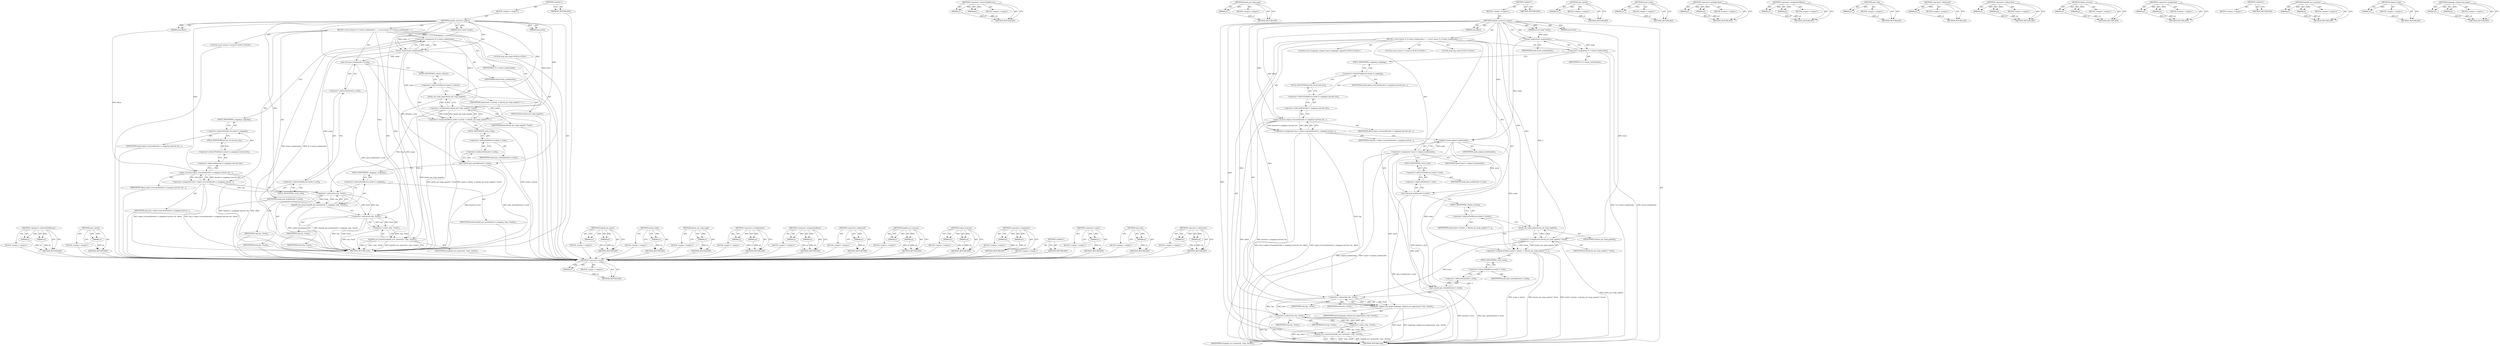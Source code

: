 digraph "hugepage_subpool_put_pages" {
vulnerable_99 [label=<(METHOD,&lt;operator&gt;.indirectFieldAccess)>];
vulnerable_100 [label=<(PARAM,p1)>];
vulnerable_101 [label=<(PARAM,p2)>];
vulnerable_102 [label=<(BLOCK,&lt;empty&gt;,&lt;empty&gt;)>];
vulnerable_103 [label=<(METHOD_RETURN,ANY)>];
vulnerable_122 [label=<(METHOD,spin_unlock)>];
vulnerable_123 [label=<(PARAM,p1)>];
vulnerable_124 [label=<(BLOCK,&lt;empty&gt;,&lt;empty&gt;)>];
vulnerable_125 [label=<(METHOD_RETURN,ANY)>];
vulnerable_6 [label=<(METHOD,&lt;global&gt;)<SUB>1</SUB>>];
vulnerable_7 [label=<(BLOCK,&lt;empty&gt;,&lt;empty&gt;)<SUB>1</SUB>>];
vulnerable_8 [label=<(METHOD,hugetlb_unreserve_pages)<SUB>1</SUB>>];
vulnerable_9 [label=<(PARAM,struct inode *inode)<SUB>1</SUB>>];
vulnerable_10 [label=<(PARAM,long offset)<SUB>1</SUB>>];
vulnerable_11 [label=<(PARAM,long freed)<SUB>1</SUB>>];
vulnerable_12 [label=<(BLOCK,{
 	struct hstate *h = hstate_inode(inode);
 	l...,{
 	struct hstate *h = hstate_inode(inode);
 	l...)<SUB>2</SUB>>];
vulnerable_13 [label="<(LOCAL,struct hstate* h: hstate*)<SUB>3</SUB>>"];
vulnerable_14 [label=<(&lt;operator&gt;.assignment,*h = hstate_inode(inode))<SUB>3</SUB>>];
vulnerable_15 [label=<(IDENTIFIER,h,*h = hstate_inode(inode))<SUB>3</SUB>>];
vulnerable_16 [label=<(hstate_inode,hstate_inode(inode))<SUB>3</SUB>>];
vulnerable_17 [label=<(IDENTIFIER,inode,hstate_inode(inode))<SUB>3</SUB>>];
vulnerable_18 [label="<(LOCAL,long chg: long)<SUB>4</SUB>>"];
vulnerable_19 [label=<(&lt;operator&gt;.assignment,chg = region_truncate(&amp;inode-&gt;i_mapping-&gt;privat...)<SUB>4</SUB>>];
vulnerable_20 [label=<(IDENTIFIER,chg,chg = region_truncate(&amp;inode-&gt;i_mapping-&gt;privat...)<SUB>4</SUB>>];
vulnerable_21 [label=<(region_truncate,region_truncate(&amp;inode-&gt;i_mapping-&gt;private_list...)<SUB>4</SUB>>];
vulnerable_22 [label=<(&lt;operator&gt;.addressOf,&amp;inode-&gt;i_mapping-&gt;private_list)<SUB>4</SUB>>];
vulnerable_23 [label=<(&lt;operator&gt;.indirectFieldAccess,inode-&gt;i_mapping-&gt;private_list)<SUB>4</SUB>>];
vulnerable_24 [label=<(&lt;operator&gt;.indirectFieldAccess,inode-&gt;i_mapping)<SUB>4</SUB>>];
vulnerable_25 [label=<(IDENTIFIER,inode,region_truncate(&amp;inode-&gt;i_mapping-&gt;private_list...)<SUB>4</SUB>>];
vulnerable_26 [label=<(FIELD_IDENTIFIER,i_mapping,i_mapping)<SUB>4</SUB>>];
vulnerable_27 [label=<(FIELD_IDENTIFIER,private_list,private_list)<SUB>4</SUB>>];
vulnerable_28 [label=<(IDENTIFIER,offset,region_truncate(&amp;inode-&gt;i_mapping-&gt;private_list...)<SUB>4</SUB>>];
vulnerable_29 [label=<(spin_lock,spin_lock(&amp;inode-&gt;i_lock))<SUB>6</SUB>>];
vulnerable_30 [label=<(&lt;operator&gt;.addressOf,&amp;inode-&gt;i_lock)<SUB>6</SUB>>];
vulnerable_31 [label=<(&lt;operator&gt;.indirectFieldAccess,inode-&gt;i_lock)<SUB>6</SUB>>];
vulnerable_32 [label=<(IDENTIFIER,inode,spin_lock(&amp;inode-&gt;i_lock))<SUB>6</SUB>>];
vulnerable_33 [label=<(FIELD_IDENTIFIER,i_lock,i_lock)<SUB>6</SUB>>];
vulnerable_34 [label=<(&lt;operator&gt;.assignmentMinus,inode-&gt;i_blocks -= (blocks_per_huge_page(h) * f...)<SUB>7</SUB>>];
vulnerable_35 [label=<(&lt;operator&gt;.indirectFieldAccess,inode-&gt;i_blocks)<SUB>7</SUB>>];
vulnerable_36 [label=<(IDENTIFIER,inode,inode-&gt;i_blocks -= (blocks_per_huge_page(h) * f...)<SUB>7</SUB>>];
vulnerable_37 [label=<(FIELD_IDENTIFIER,i_blocks,i_blocks)<SUB>7</SUB>>];
vulnerable_38 [label=<(&lt;operator&gt;.multiplication,blocks_per_huge_page(h) * freed)<SUB>7</SUB>>];
vulnerable_39 [label=<(blocks_per_huge_page,blocks_per_huge_page(h))<SUB>7</SUB>>];
vulnerable_40 [label=<(IDENTIFIER,h,blocks_per_huge_page(h))<SUB>7</SUB>>];
vulnerable_41 [label=<(IDENTIFIER,freed,blocks_per_huge_page(h) * freed)<SUB>7</SUB>>];
vulnerable_42 [label=<(spin_unlock,spin_unlock(&amp;inode-&gt;i_lock))<SUB>8</SUB>>];
vulnerable_43 [label=<(&lt;operator&gt;.addressOf,&amp;inode-&gt;i_lock)<SUB>8</SUB>>];
vulnerable_44 [label=<(&lt;operator&gt;.indirectFieldAccess,inode-&gt;i_lock)<SUB>8</SUB>>];
vulnerable_45 [label=<(IDENTIFIER,inode,spin_unlock(&amp;inode-&gt;i_lock))<SUB>8</SUB>>];
vulnerable_46 [label=<(FIELD_IDENTIFIER,i_lock,i_lock)<SUB>8</SUB>>];
vulnerable_47 [label=<(hugetlb_put_quota,hugetlb_put_quota(inode-&gt;i_mapping, (chg - freed)))<SUB>10</SUB>>];
vulnerable_48 [label=<(&lt;operator&gt;.indirectFieldAccess,inode-&gt;i_mapping)<SUB>10</SUB>>];
vulnerable_49 [label=<(IDENTIFIER,inode,hugetlb_put_quota(inode-&gt;i_mapping, (chg - freed)))<SUB>10</SUB>>];
vulnerable_50 [label=<(FIELD_IDENTIFIER,i_mapping,i_mapping)<SUB>10</SUB>>];
vulnerable_51 [label=<(&lt;operator&gt;.subtraction,chg - freed)<SUB>10</SUB>>];
vulnerable_52 [label=<(IDENTIFIER,chg,chg - freed)<SUB>10</SUB>>];
vulnerable_53 [label=<(IDENTIFIER,freed,chg - freed)<SUB>10</SUB>>];
vulnerable_54 [label=<(hugetlb_acct_memory,hugetlb_acct_memory(h, -(chg - freed)))<SUB>11</SUB>>];
vulnerable_55 [label=<(IDENTIFIER,h,hugetlb_acct_memory(h, -(chg - freed)))<SUB>11</SUB>>];
vulnerable_56 [label=<(&lt;operator&gt;.minus,-(chg - freed))<SUB>11</SUB>>];
vulnerable_57 [label=<(&lt;operator&gt;.subtraction,chg - freed)<SUB>11</SUB>>];
vulnerable_58 [label=<(IDENTIFIER,chg,chg - freed)<SUB>11</SUB>>];
vulnerable_59 [label=<(IDENTIFIER,freed,chg - freed)<SUB>11</SUB>>];
vulnerable_60 [label=<(METHOD_RETURN,void)<SUB>1</SUB>>];
vulnerable_62 [label=<(METHOD_RETURN,ANY)<SUB>1</SUB>>];
vulnerable_126 [label=<(METHOD,hugetlb_put_quota)>];
vulnerable_127 [label=<(PARAM,p1)>];
vulnerable_128 [label=<(PARAM,p2)>];
vulnerable_129 [label=<(BLOCK,&lt;empty&gt;,&lt;empty&gt;)>];
vulnerable_130 [label=<(METHOD_RETURN,ANY)>];
vulnerable_86 [label=<(METHOD,hstate_inode)>];
vulnerable_87 [label=<(PARAM,p1)>];
vulnerable_88 [label=<(BLOCK,&lt;empty&gt;,&lt;empty&gt;)>];
vulnerable_89 [label=<(METHOD_RETURN,ANY)>];
vulnerable_118 [label=<(METHOD,blocks_per_huge_page)>];
vulnerable_119 [label=<(PARAM,p1)>];
vulnerable_120 [label=<(BLOCK,&lt;empty&gt;,&lt;empty&gt;)>];
vulnerable_121 [label=<(METHOD_RETURN,ANY)>];
vulnerable_113 [label=<(METHOD,&lt;operator&gt;.multiplication)>];
vulnerable_114 [label=<(PARAM,p1)>];
vulnerable_115 [label=<(PARAM,p2)>];
vulnerable_116 [label=<(BLOCK,&lt;empty&gt;,&lt;empty&gt;)>];
vulnerable_117 [label=<(METHOD_RETURN,ANY)>];
vulnerable_108 [label=<(METHOD,&lt;operator&gt;.assignmentMinus)>];
vulnerable_109 [label=<(PARAM,p1)>];
vulnerable_110 [label=<(PARAM,p2)>];
vulnerable_111 [label=<(BLOCK,&lt;empty&gt;,&lt;empty&gt;)>];
vulnerable_112 [label=<(METHOD_RETURN,ANY)>];
vulnerable_95 [label=<(METHOD,&lt;operator&gt;.addressOf)>];
vulnerable_96 [label=<(PARAM,p1)>];
vulnerable_97 [label=<(BLOCK,&lt;empty&gt;,&lt;empty&gt;)>];
vulnerable_98 [label=<(METHOD_RETURN,ANY)>];
vulnerable_136 [label=<(METHOD,hugetlb_acct_memory)>];
vulnerable_137 [label=<(PARAM,p1)>];
vulnerable_138 [label=<(PARAM,p2)>];
vulnerable_139 [label=<(BLOCK,&lt;empty&gt;,&lt;empty&gt;)>];
vulnerable_140 [label=<(METHOD_RETURN,ANY)>];
vulnerable_90 [label=<(METHOD,region_truncate)>];
vulnerable_91 [label=<(PARAM,p1)>];
vulnerable_92 [label=<(PARAM,p2)>];
vulnerable_93 [label=<(BLOCK,&lt;empty&gt;,&lt;empty&gt;)>];
vulnerable_94 [label=<(METHOD_RETURN,ANY)>];
vulnerable_81 [label=<(METHOD,&lt;operator&gt;.assignment)>];
vulnerable_82 [label=<(PARAM,p1)>];
vulnerable_83 [label=<(PARAM,p2)>];
vulnerable_84 [label=<(BLOCK,&lt;empty&gt;,&lt;empty&gt;)>];
vulnerable_85 [label=<(METHOD_RETURN,ANY)>];
vulnerable_75 [label=<(METHOD,&lt;global&gt;)<SUB>1</SUB>>];
vulnerable_76 [label=<(BLOCK,&lt;empty&gt;,&lt;empty&gt;)>];
vulnerable_77 [label=<(METHOD_RETURN,ANY)>];
vulnerable_141 [label=<(METHOD,&lt;operator&gt;.minus)>];
vulnerable_142 [label=<(PARAM,p1)>];
vulnerable_143 [label=<(BLOCK,&lt;empty&gt;,&lt;empty&gt;)>];
vulnerable_144 [label=<(METHOD_RETURN,ANY)>];
vulnerable_104 [label=<(METHOD,spin_lock)>];
vulnerable_105 [label=<(PARAM,p1)>];
vulnerable_106 [label=<(BLOCK,&lt;empty&gt;,&lt;empty&gt;)>];
vulnerable_107 [label=<(METHOD_RETURN,ANY)>];
vulnerable_131 [label=<(METHOD,&lt;operator&gt;.subtraction)>];
vulnerable_132 [label=<(PARAM,p1)>];
vulnerable_133 [label=<(PARAM,p2)>];
vulnerable_134 [label=<(BLOCK,&lt;empty&gt;,&lt;empty&gt;)>];
vulnerable_135 [label=<(METHOD_RETURN,ANY)>];
fixed_150 [label=<(METHOD,&lt;operator&gt;.minus)>];
fixed_151 [label=<(PARAM,p1)>];
fixed_152 [label=<(BLOCK,&lt;empty&gt;,&lt;empty&gt;)>];
fixed_153 [label=<(METHOD_RETURN,ANY)>];
fixed_104 [label=<(METHOD,&lt;operator&gt;.indirectFieldAccess)>];
fixed_105 [label=<(PARAM,p1)>];
fixed_106 [label=<(PARAM,p2)>];
fixed_107 [label=<(BLOCK,&lt;empty&gt;,&lt;empty&gt;)>];
fixed_108 [label=<(METHOD_RETURN,ANY)>];
fixed_127 [label=<(METHOD,blocks_per_huge_page)>];
fixed_128 [label=<(PARAM,p1)>];
fixed_129 [label=<(BLOCK,&lt;empty&gt;,&lt;empty&gt;)>];
fixed_130 [label=<(METHOD_RETURN,ANY)>];
fixed_6 [label=<(METHOD,&lt;global&gt;)<SUB>1</SUB>>];
fixed_7 [label=<(BLOCK,&lt;empty&gt;,&lt;empty&gt;)<SUB>1</SUB>>];
fixed_8 [label=<(METHOD,hugetlb_unreserve_pages)<SUB>1</SUB>>];
fixed_9 [label=<(PARAM,struct inode *inode)<SUB>1</SUB>>];
fixed_10 [label=<(PARAM,long offset)<SUB>1</SUB>>];
fixed_11 [label=<(PARAM,long freed)<SUB>1</SUB>>];
fixed_12 [label=<(BLOCK,{
 	struct hstate *h = hstate_inode(inode);
 	l...,{
 	struct hstate *h = hstate_inode(inode);
 	l...)<SUB>2</SUB>>];
fixed_13 [label="<(LOCAL,struct hstate* h: hstate*)<SUB>3</SUB>>"];
fixed_14 [label=<(&lt;operator&gt;.assignment,*h = hstate_inode(inode))<SUB>3</SUB>>];
fixed_15 [label=<(IDENTIFIER,h,*h = hstate_inode(inode))<SUB>3</SUB>>];
fixed_16 [label=<(hstate_inode,hstate_inode(inode))<SUB>3</SUB>>];
fixed_17 [label=<(IDENTIFIER,inode,hstate_inode(inode))<SUB>3</SUB>>];
fixed_18 [label="<(LOCAL,long chg: long)<SUB>4</SUB>>"];
fixed_19 [label=<(&lt;operator&gt;.assignment,chg = region_truncate(&amp;inode-&gt;i_mapping-&gt;privat...)<SUB>4</SUB>>];
fixed_20 [label=<(IDENTIFIER,chg,chg = region_truncate(&amp;inode-&gt;i_mapping-&gt;privat...)<SUB>4</SUB>>];
fixed_21 [label=<(region_truncate,region_truncate(&amp;inode-&gt;i_mapping-&gt;private_list...)<SUB>4</SUB>>];
fixed_22 [label=<(&lt;operator&gt;.addressOf,&amp;inode-&gt;i_mapping-&gt;private_list)<SUB>4</SUB>>];
fixed_23 [label=<(&lt;operator&gt;.indirectFieldAccess,inode-&gt;i_mapping-&gt;private_list)<SUB>4</SUB>>];
fixed_24 [label=<(&lt;operator&gt;.indirectFieldAccess,inode-&gt;i_mapping)<SUB>4</SUB>>];
fixed_25 [label=<(IDENTIFIER,inode,region_truncate(&amp;inode-&gt;i_mapping-&gt;private_list...)<SUB>4</SUB>>];
fixed_26 [label=<(FIELD_IDENTIFIER,i_mapping,i_mapping)<SUB>4</SUB>>];
fixed_27 [label=<(FIELD_IDENTIFIER,private_list,private_list)<SUB>4</SUB>>];
fixed_28 [label=<(IDENTIFIER,offset,region_truncate(&amp;inode-&gt;i_mapping-&gt;private_list...)<SUB>4</SUB>>];
fixed_29 [label="<(LOCAL,struct hugepage_subpool* spool: hugepage_subpool*)<SUB>5</SUB>>"];
fixed_30 [label=<(&lt;operator&gt;.assignment,*spool = subpool_inode(inode))<SUB>5</SUB>>];
fixed_31 [label=<(IDENTIFIER,spool,*spool = subpool_inode(inode))<SUB>5</SUB>>];
fixed_32 [label=<(subpool_inode,subpool_inode(inode))<SUB>5</SUB>>];
fixed_33 [label=<(IDENTIFIER,inode,subpool_inode(inode))<SUB>5</SUB>>];
fixed_34 [label=<(spin_lock,spin_lock(&amp;inode-&gt;i_lock))<SUB>7</SUB>>];
fixed_35 [label=<(&lt;operator&gt;.addressOf,&amp;inode-&gt;i_lock)<SUB>7</SUB>>];
fixed_36 [label=<(&lt;operator&gt;.indirectFieldAccess,inode-&gt;i_lock)<SUB>7</SUB>>];
fixed_37 [label=<(IDENTIFIER,inode,spin_lock(&amp;inode-&gt;i_lock))<SUB>7</SUB>>];
fixed_38 [label=<(FIELD_IDENTIFIER,i_lock,i_lock)<SUB>7</SUB>>];
fixed_39 [label=<(&lt;operator&gt;.assignmentMinus,inode-&gt;i_blocks -= (blocks_per_huge_page(h) * f...)<SUB>8</SUB>>];
fixed_40 [label=<(&lt;operator&gt;.indirectFieldAccess,inode-&gt;i_blocks)<SUB>8</SUB>>];
fixed_41 [label=<(IDENTIFIER,inode,inode-&gt;i_blocks -= (blocks_per_huge_page(h) * f...)<SUB>8</SUB>>];
fixed_42 [label=<(FIELD_IDENTIFIER,i_blocks,i_blocks)<SUB>8</SUB>>];
fixed_43 [label=<(&lt;operator&gt;.multiplication,blocks_per_huge_page(h) * freed)<SUB>8</SUB>>];
fixed_44 [label=<(blocks_per_huge_page,blocks_per_huge_page(h))<SUB>8</SUB>>];
fixed_45 [label=<(IDENTIFIER,h,blocks_per_huge_page(h))<SUB>8</SUB>>];
fixed_46 [label=<(IDENTIFIER,freed,blocks_per_huge_page(h) * freed)<SUB>8</SUB>>];
fixed_47 [label=<(spin_unlock,spin_unlock(&amp;inode-&gt;i_lock))<SUB>9</SUB>>];
fixed_48 [label=<(&lt;operator&gt;.addressOf,&amp;inode-&gt;i_lock)<SUB>9</SUB>>];
fixed_49 [label=<(&lt;operator&gt;.indirectFieldAccess,inode-&gt;i_lock)<SUB>9</SUB>>];
fixed_50 [label=<(IDENTIFIER,inode,spin_unlock(&amp;inode-&gt;i_lock))<SUB>9</SUB>>];
fixed_51 [label=<(FIELD_IDENTIFIER,i_lock,i_lock)<SUB>9</SUB>>];
fixed_52 [label=<(hugepage_subpool_put_pages,hugepage_subpool_put_pages(spool, (chg - freed)))<SUB>11</SUB>>];
fixed_53 [label=<(IDENTIFIER,spool,hugepage_subpool_put_pages(spool, (chg - freed)))<SUB>11</SUB>>];
fixed_54 [label=<(&lt;operator&gt;.subtraction,chg - freed)<SUB>11</SUB>>];
fixed_55 [label=<(IDENTIFIER,chg,chg - freed)<SUB>11</SUB>>];
fixed_56 [label=<(IDENTIFIER,freed,chg - freed)<SUB>11</SUB>>];
fixed_57 [label=<(hugetlb_acct_memory,hugetlb_acct_memory(h, -(chg - freed)))<SUB>12</SUB>>];
fixed_58 [label=<(IDENTIFIER,h,hugetlb_acct_memory(h, -(chg - freed)))<SUB>12</SUB>>];
fixed_59 [label=<(&lt;operator&gt;.minus,-(chg - freed))<SUB>12</SUB>>];
fixed_60 [label=<(&lt;operator&gt;.subtraction,chg - freed)<SUB>12</SUB>>];
fixed_61 [label=<(IDENTIFIER,chg,chg - freed)<SUB>12</SUB>>];
fixed_62 [label=<(IDENTIFIER,freed,chg - freed)<SUB>12</SUB>>];
fixed_63 [label=<(METHOD_RETURN,void)<SUB>1</SUB>>];
fixed_65 [label=<(METHOD_RETURN,ANY)<SUB>1</SUB>>];
fixed_131 [label=<(METHOD,spin_unlock)>];
fixed_132 [label=<(PARAM,p1)>];
fixed_133 [label=<(BLOCK,&lt;empty&gt;,&lt;empty&gt;)>];
fixed_134 [label=<(METHOD_RETURN,ANY)>];
fixed_91 [label=<(METHOD,hstate_inode)>];
fixed_92 [label=<(PARAM,p1)>];
fixed_93 [label=<(BLOCK,&lt;empty&gt;,&lt;empty&gt;)>];
fixed_94 [label=<(METHOD_RETURN,ANY)>];
fixed_122 [label=<(METHOD,&lt;operator&gt;.multiplication)>];
fixed_123 [label=<(PARAM,p1)>];
fixed_124 [label=<(PARAM,p2)>];
fixed_125 [label=<(BLOCK,&lt;empty&gt;,&lt;empty&gt;)>];
fixed_126 [label=<(METHOD_RETURN,ANY)>];
fixed_117 [label=<(METHOD,&lt;operator&gt;.assignmentMinus)>];
fixed_118 [label=<(PARAM,p1)>];
fixed_119 [label=<(PARAM,p2)>];
fixed_120 [label=<(BLOCK,&lt;empty&gt;,&lt;empty&gt;)>];
fixed_121 [label=<(METHOD_RETURN,ANY)>];
fixed_113 [label=<(METHOD,spin_lock)>];
fixed_114 [label=<(PARAM,p1)>];
fixed_115 [label=<(BLOCK,&lt;empty&gt;,&lt;empty&gt;)>];
fixed_116 [label=<(METHOD_RETURN,ANY)>];
fixed_100 [label=<(METHOD,&lt;operator&gt;.addressOf)>];
fixed_101 [label=<(PARAM,p1)>];
fixed_102 [label=<(BLOCK,&lt;empty&gt;,&lt;empty&gt;)>];
fixed_103 [label=<(METHOD_RETURN,ANY)>];
fixed_140 [label=<(METHOD,&lt;operator&gt;.subtraction)>];
fixed_141 [label=<(PARAM,p1)>];
fixed_142 [label=<(PARAM,p2)>];
fixed_143 [label=<(BLOCK,&lt;empty&gt;,&lt;empty&gt;)>];
fixed_144 [label=<(METHOD_RETURN,ANY)>];
fixed_95 [label=<(METHOD,region_truncate)>];
fixed_96 [label=<(PARAM,p1)>];
fixed_97 [label=<(PARAM,p2)>];
fixed_98 [label=<(BLOCK,&lt;empty&gt;,&lt;empty&gt;)>];
fixed_99 [label=<(METHOD_RETURN,ANY)>];
fixed_86 [label=<(METHOD,&lt;operator&gt;.assignment)>];
fixed_87 [label=<(PARAM,p1)>];
fixed_88 [label=<(PARAM,p2)>];
fixed_89 [label=<(BLOCK,&lt;empty&gt;,&lt;empty&gt;)>];
fixed_90 [label=<(METHOD_RETURN,ANY)>];
fixed_80 [label=<(METHOD,&lt;global&gt;)<SUB>1</SUB>>];
fixed_81 [label=<(BLOCK,&lt;empty&gt;,&lt;empty&gt;)>];
fixed_82 [label=<(METHOD_RETURN,ANY)>];
fixed_145 [label=<(METHOD,hugetlb_acct_memory)>];
fixed_146 [label=<(PARAM,p1)>];
fixed_147 [label=<(PARAM,p2)>];
fixed_148 [label=<(BLOCK,&lt;empty&gt;,&lt;empty&gt;)>];
fixed_149 [label=<(METHOD_RETURN,ANY)>];
fixed_109 [label=<(METHOD,subpool_inode)>];
fixed_110 [label=<(PARAM,p1)>];
fixed_111 [label=<(BLOCK,&lt;empty&gt;,&lt;empty&gt;)>];
fixed_112 [label=<(METHOD_RETURN,ANY)>];
fixed_135 [label=<(METHOD,hugepage_subpool_put_pages)>];
fixed_136 [label=<(PARAM,p1)>];
fixed_137 [label=<(PARAM,p2)>];
fixed_138 [label=<(BLOCK,&lt;empty&gt;,&lt;empty&gt;)>];
fixed_139 [label=<(METHOD_RETURN,ANY)>];
vulnerable_99 -> vulnerable_100  [key=0, label="AST: "];
vulnerable_99 -> vulnerable_100  [key=1, label="DDG: "];
vulnerable_99 -> vulnerable_102  [key=0, label="AST: "];
vulnerable_99 -> vulnerable_101  [key=0, label="AST: "];
vulnerable_99 -> vulnerable_101  [key=1, label="DDG: "];
vulnerable_99 -> vulnerable_103  [key=0, label="AST: "];
vulnerable_99 -> vulnerable_103  [key=1, label="CFG: "];
vulnerable_100 -> vulnerable_103  [key=0, label="DDG: p1"];
vulnerable_101 -> vulnerable_103  [key=0, label="DDG: p2"];
vulnerable_102 -> fixed_150  [key=0];
vulnerable_103 -> fixed_150  [key=0];
vulnerable_122 -> vulnerable_123  [key=0, label="AST: "];
vulnerable_122 -> vulnerable_123  [key=1, label="DDG: "];
vulnerable_122 -> vulnerable_124  [key=0, label="AST: "];
vulnerable_122 -> vulnerable_125  [key=0, label="AST: "];
vulnerable_122 -> vulnerable_125  [key=1, label="CFG: "];
vulnerable_123 -> vulnerable_125  [key=0, label="DDG: p1"];
vulnerable_124 -> fixed_150  [key=0];
vulnerable_125 -> fixed_150  [key=0];
vulnerable_6 -> vulnerable_7  [key=0, label="AST: "];
vulnerable_6 -> vulnerable_62  [key=0, label="AST: "];
vulnerable_6 -> vulnerable_62  [key=1, label="CFG: "];
vulnerable_7 -> vulnerable_8  [key=0, label="AST: "];
vulnerable_8 -> vulnerable_9  [key=0, label="AST: "];
vulnerable_8 -> vulnerable_9  [key=1, label="DDG: "];
vulnerable_8 -> vulnerable_10  [key=0, label="AST: "];
vulnerable_8 -> vulnerable_10  [key=1, label="DDG: "];
vulnerable_8 -> vulnerable_11  [key=0, label="AST: "];
vulnerable_8 -> vulnerable_11  [key=1, label="DDG: "];
vulnerable_8 -> vulnerable_12  [key=0, label="AST: "];
vulnerable_8 -> vulnerable_60  [key=0, label="AST: "];
vulnerable_8 -> vulnerable_16  [key=0, label="CFG: "];
vulnerable_8 -> vulnerable_16  [key=1, label="DDG: "];
vulnerable_8 -> vulnerable_54  [key=0, label="DDG: "];
vulnerable_8 -> vulnerable_21  [key=0, label="DDG: "];
vulnerable_8 -> vulnerable_38  [key=0, label="DDG: "];
vulnerable_8 -> vulnerable_51  [key=0, label="DDG: "];
vulnerable_8 -> vulnerable_39  [key=0, label="DDG: "];
vulnerable_8 -> vulnerable_57  [key=0, label="DDG: "];
vulnerable_9 -> vulnerable_16  [key=0, label="DDG: inode"];
vulnerable_10 -> vulnerable_21  [key=0, label="DDG: offset"];
vulnerable_11 -> vulnerable_38  [key=0, label="DDG: freed"];
vulnerable_12 -> vulnerable_13  [key=0, label="AST: "];
vulnerable_12 -> vulnerable_14  [key=0, label="AST: "];
vulnerable_12 -> vulnerable_18  [key=0, label="AST: "];
vulnerable_12 -> vulnerable_19  [key=0, label="AST: "];
vulnerable_12 -> vulnerable_29  [key=0, label="AST: "];
vulnerable_12 -> vulnerable_34  [key=0, label="AST: "];
vulnerable_12 -> vulnerable_42  [key=0, label="AST: "];
vulnerable_12 -> vulnerable_47  [key=0, label="AST: "];
vulnerable_12 -> vulnerable_54  [key=0, label="AST: "];
vulnerable_13 -> fixed_150  [key=0];
vulnerable_14 -> vulnerable_15  [key=0, label="AST: "];
vulnerable_14 -> vulnerable_16  [key=0, label="AST: "];
vulnerable_14 -> vulnerable_26  [key=0, label="CFG: "];
vulnerable_14 -> vulnerable_60  [key=0, label="DDG: hstate_inode(inode)"];
vulnerable_14 -> vulnerable_60  [key=1, label="DDG: *h = hstate_inode(inode)"];
vulnerable_14 -> vulnerable_39  [key=0, label="DDG: h"];
vulnerable_15 -> fixed_150  [key=0];
vulnerable_16 -> vulnerable_17  [key=0, label="AST: "];
vulnerable_16 -> vulnerable_14  [key=0, label="CFG: "];
vulnerable_16 -> vulnerable_14  [key=1, label="DDG: inode"];
vulnerable_16 -> vulnerable_60  [key=0, label="DDG: inode"];
vulnerable_16 -> vulnerable_29  [key=0, label="DDG: inode"];
vulnerable_16 -> vulnerable_34  [key=0, label="DDG: inode"];
vulnerable_16 -> vulnerable_42  [key=0, label="DDG: inode"];
vulnerable_16 -> vulnerable_47  [key=0, label="DDG: inode"];
vulnerable_17 -> fixed_150  [key=0];
vulnerable_18 -> fixed_150  [key=0];
vulnerable_19 -> vulnerable_20  [key=0, label="AST: "];
vulnerable_19 -> vulnerable_21  [key=0, label="AST: "];
vulnerable_19 -> vulnerable_33  [key=0, label="CFG: "];
vulnerable_19 -> vulnerable_60  [key=0, label="DDG: region_truncate(&amp;inode-&gt;i_mapping-&gt;private_list, offset)"];
vulnerable_19 -> vulnerable_60  [key=1, label="DDG: chg = region_truncate(&amp;inode-&gt;i_mapping-&gt;private_list, offset)"];
vulnerable_19 -> vulnerable_51  [key=0, label="DDG: chg"];
vulnerable_20 -> fixed_150  [key=0];
vulnerable_21 -> vulnerable_22  [key=0, label="AST: "];
vulnerable_21 -> vulnerable_28  [key=0, label="AST: "];
vulnerable_21 -> vulnerable_19  [key=0, label="CFG: "];
vulnerable_21 -> vulnerable_19  [key=1, label="DDG: &amp;inode-&gt;i_mapping-&gt;private_list"];
vulnerable_21 -> vulnerable_19  [key=2, label="DDG: offset"];
vulnerable_21 -> vulnerable_60  [key=0, label="DDG: &amp;inode-&gt;i_mapping-&gt;private_list"];
vulnerable_21 -> vulnerable_60  [key=1, label="DDG: offset"];
vulnerable_22 -> vulnerable_23  [key=0, label="AST: "];
vulnerable_22 -> vulnerable_21  [key=0, label="CFG: "];
vulnerable_23 -> vulnerable_24  [key=0, label="AST: "];
vulnerable_23 -> vulnerable_27  [key=0, label="AST: "];
vulnerable_23 -> vulnerable_22  [key=0, label="CFG: "];
vulnerable_24 -> vulnerable_25  [key=0, label="AST: "];
vulnerable_24 -> vulnerable_26  [key=0, label="AST: "];
vulnerable_24 -> vulnerable_27  [key=0, label="CFG: "];
vulnerable_25 -> fixed_150  [key=0];
vulnerable_26 -> vulnerable_24  [key=0, label="CFG: "];
vulnerable_27 -> vulnerable_23  [key=0, label="CFG: "];
vulnerable_28 -> fixed_150  [key=0];
vulnerable_29 -> vulnerable_30  [key=0, label="AST: "];
vulnerable_29 -> vulnerable_37  [key=0, label="CFG: "];
vulnerable_29 -> vulnerable_60  [key=0, label="DDG: spin_lock(&amp;inode-&gt;i_lock)"];
vulnerable_29 -> vulnerable_42  [key=0, label="DDG: &amp;inode-&gt;i_lock"];
vulnerable_30 -> vulnerable_31  [key=0, label="AST: "];
vulnerable_30 -> vulnerable_29  [key=0, label="CFG: "];
vulnerable_31 -> vulnerable_32  [key=0, label="AST: "];
vulnerable_31 -> vulnerable_33  [key=0, label="AST: "];
vulnerable_31 -> vulnerable_30  [key=0, label="CFG: "];
vulnerable_32 -> fixed_150  [key=0];
vulnerable_33 -> vulnerable_31  [key=0, label="CFG: "];
vulnerable_34 -> vulnerable_35  [key=0, label="AST: "];
vulnerable_34 -> vulnerable_38  [key=0, label="AST: "];
vulnerable_34 -> vulnerable_46  [key=0, label="CFG: "];
vulnerable_34 -> vulnerable_60  [key=0, label="DDG: inode-&gt;i_blocks"];
vulnerable_34 -> vulnerable_60  [key=1, label="DDG: blocks_per_huge_page(h) * freed"];
vulnerable_34 -> vulnerable_60  [key=2, label="DDG: inode-&gt;i_blocks -= (blocks_per_huge_page(h) * freed)"];
vulnerable_35 -> vulnerable_36  [key=0, label="AST: "];
vulnerable_35 -> vulnerable_37  [key=0, label="AST: "];
vulnerable_35 -> vulnerable_39  [key=0, label="CFG: "];
vulnerable_36 -> fixed_150  [key=0];
vulnerable_37 -> vulnerable_35  [key=0, label="CFG: "];
vulnerable_38 -> vulnerable_39  [key=0, label="AST: "];
vulnerable_38 -> vulnerable_41  [key=0, label="AST: "];
vulnerable_38 -> vulnerable_34  [key=0, label="CFG: "];
vulnerable_38 -> vulnerable_34  [key=1, label="DDG: blocks_per_huge_page(h)"];
vulnerable_38 -> vulnerable_34  [key=2, label="DDG: freed"];
vulnerable_38 -> vulnerable_60  [key=0, label="DDG: blocks_per_huge_page(h)"];
vulnerable_38 -> vulnerable_51  [key=0, label="DDG: freed"];
vulnerable_39 -> vulnerable_40  [key=0, label="AST: "];
vulnerable_39 -> vulnerable_38  [key=0, label="CFG: "];
vulnerable_39 -> vulnerable_38  [key=1, label="DDG: h"];
vulnerable_39 -> vulnerable_54  [key=0, label="DDG: h"];
vulnerable_40 -> fixed_150  [key=0];
vulnerable_41 -> fixed_150  [key=0];
vulnerable_42 -> vulnerable_43  [key=0, label="AST: "];
vulnerable_42 -> vulnerable_50  [key=0, label="CFG: "];
vulnerable_42 -> vulnerable_60  [key=0, label="DDG: &amp;inode-&gt;i_lock"];
vulnerable_42 -> vulnerable_60  [key=1, label="DDG: spin_unlock(&amp;inode-&gt;i_lock)"];
vulnerable_43 -> vulnerable_44  [key=0, label="AST: "];
vulnerable_43 -> vulnerable_42  [key=0, label="CFG: "];
vulnerable_44 -> vulnerable_45  [key=0, label="AST: "];
vulnerable_44 -> vulnerable_46  [key=0, label="AST: "];
vulnerable_44 -> vulnerable_43  [key=0, label="CFG: "];
vulnerable_45 -> fixed_150  [key=0];
vulnerable_46 -> vulnerable_44  [key=0, label="CFG: "];
vulnerable_47 -> vulnerable_48  [key=0, label="AST: "];
vulnerable_47 -> vulnerable_51  [key=0, label="AST: "];
vulnerable_47 -> vulnerable_57  [key=0, label="CFG: "];
vulnerable_47 -> vulnerable_60  [key=0, label="DDG: inode-&gt;i_mapping"];
vulnerable_47 -> vulnerable_60  [key=1, label="DDG: hugetlb_put_quota(inode-&gt;i_mapping, (chg - freed))"];
vulnerable_48 -> vulnerable_49  [key=0, label="AST: "];
vulnerable_48 -> vulnerable_50  [key=0, label="AST: "];
vulnerable_48 -> vulnerable_51  [key=0, label="CFG: "];
vulnerable_49 -> fixed_150  [key=0];
vulnerable_50 -> vulnerable_48  [key=0, label="CFG: "];
vulnerable_51 -> vulnerable_52  [key=0, label="AST: "];
vulnerable_51 -> vulnerable_53  [key=0, label="AST: "];
vulnerable_51 -> vulnerable_47  [key=0, label="CFG: "];
vulnerable_51 -> vulnerable_47  [key=1, label="DDG: chg"];
vulnerable_51 -> vulnerable_47  [key=2, label="DDG: freed"];
vulnerable_51 -> vulnerable_57  [key=0, label="DDG: chg"];
vulnerable_51 -> vulnerable_57  [key=1, label="DDG: freed"];
vulnerable_52 -> fixed_150  [key=0];
vulnerable_53 -> fixed_150  [key=0];
vulnerable_54 -> vulnerable_55  [key=0, label="AST: "];
vulnerable_54 -> vulnerable_56  [key=0, label="AST: "];
vulnerable_54 -> vulnerable_60  [key=0, label="CFG: "];
vulnerable_54 -> vulnerable_60  [key=1, label="DDG: h"];
vulnerable_54 -> vulnerable_60  [key=2, label="DDG: -(chg - freed)"];
vulnerable_54 -> vulnerable_60  [key=3, label="DDG: hugetlb_acct_memory(h, -(chg - freed))"];
vulnerable_55 -> fixed_150  [key=0];
vulnerable_56 -> vulnerable_57  [key=0, label="AST: "];
vulnerable_56 -> vulnerable_54  [key=0, label="CFG: "];
vulnerable_56 -> vulnerable_54  [key=1, label="DDG: chg - freed"];
vulnerable_56 -> vulnerable_60  [key=0, label="DDG: chg - freed"];
vulnerable_57 -> vulnerable_58  [key=0, label="AST: "];
vulnerable_57 -> vulnerable_59  [key=0, label="AST: "];
vulnerable_57 -> vulnerable_56  [key=0, label="CFG: "];
vulnerable_57 -> vulnerable_56  [key=1, label="DDG: chg"];
vulnerable_57 -> vulnerable_56  [key=2, label="DDG: freed"];
vulnerable_57 -> vulnerable_60  [key=0, label="DDG: chg"];
vulnerable_57 -> vulnerable_60  [key=1, label="DDG: freed"];
vulnerable_58 -> fixed_150  [key=0];
vulnerable_59 -> fixed_150  [key=0];
vulnerable_60 -> fixed_150  [key=0];
vulnerable_62 -> fixed_150  [key=0];
vulnerable_126 -> vulnerable_127  [key=0, label="AST: "];
vulnerable_126 -> vulnerable_127  [key=1, label="DDG: "];
vulnerable_126 -> vulnerable_129  [key=0, label="AST: "];
vulnerable_126 -> vulnerable_128  [key=0, label="AST: "];
vulnerable_126 -> vulnerable_128  [key=1, label="DDG: "];
vulnerable_126 -> vulnerable_130  [key=0, label="AST: "];
vulnerable_126 -> vulnerable_130  [key=1, label="CFG: "];
vulnerable_127 -> vulnerable_130  [key=0, label="DDG: p1"];
vulnerable_128 -> vulnerable_130  [key=0, label="DDG: p2"];
vulnerable_129 -> fixed_150  [key=0];
vulnerable_130 -> fixed_150  [key=0];
vulnerable_86 -> vulnerable_87  [key=0, label="AST: "];
vulnerable_86 -> vulnerable_87  [key=1, label="DDG: "];
vulnerable_86 -> vulnerable_88  [key=0, label="AST: "];
vulnerable_86 -> vulnerable_89  [key=0, label="AST: "];
vulnerable_86 -> vulnerable_89  [key=1, label="CFG: "];
vulnerable_87 -> vulnerable_89  [key=0, label="DDG: p1"];
vulnerable_88 -> fixed_150  [key=0];
vulnerable_89 -> fixed_150  [key=0];
vulnerable_118 -> vulnerable_119  [key=0, label="AST: "];
vulnerable_118 -> vulnerable_119  [key=1, label="DDG: "];
vulnerable_118 -> vulnerable_120  [key=0, label="AST: "];
vulnerable_118 -> vulnerable_121  [key=0, label="AST: "];
vulnerable_118 -> vulnerable_121  [key=1, label="CFG: "];
vulnerable_119 -> vulnerable_121  [key=0, label="DDG: p1"];
vulnerable_120 -> fixed_150  [key=0];
vulnerable_121 -> fixed_150  [key=0];
vulnerable_113 -> vulnerable_114  [key=0, label="AST: "];
vulnerable_113 -> vulnerable_114  [key=1, label="DDG: "];
vulnerable_113 -> vulnerable_116  [key=0, label="AST: "];
vulnerable_113 -> vulnerable_115  [key=0, label="AST: "];
vulnerable_113 -> vulnerable_115  [key=1, label="DDG: "];
vulnerable_113 -> vulnerable_117  [key=0, label="AST: "];
vulnerable_113 -> vulnerable_117  [key=1, label="CFG: "];
vulnerable_114 -> vulnerable_117  [key=0, label="DDG: p1"];
vulnerable_115 -> vulnerable_117  [key=0, label="DDG: p2"];
vulnerable_116 -> fixed_150  [key=0];
vulnerable_117 -> fixed_150  [key=0];
vulnerable_108 -> vulnerable_109  [key=0, label="AST: "];
vulnerable_108 -> vulnerable_109  [key=1, label="DDG: "];
vulnerable_108 -> vulnerable_111  [key=0, label="AST: "];
vulnerable_108 -> vulnerable_110  [key=0, label="AST: "];
vulnerable_108 -> vulnerable_110  [key=1, label="DDG: "];
vulnerable_108 -> vulnerable_112  [key=0, label="AST: "];
vulnerable_108 -> vulnerable_112  [key=1, label="CFG: "];
vulnerable_109 -> vulnerable_112  [key=0, label="DDG: p1"];
vulnerable_110 -> vulnerable_112  [key=0, label="DDG: p2"];
vulnerable_111 -> fixed_150  [key=0];
vulnerable_112 -> fixed_150  [key=0];
vulnerable_95 -> vulnerable_96  [key=0, label="AST: "];
vulnerable_95 -> vulnerable_96  [key=1, label="DDG: "];
vulnerable_95 -> vulnerable_97  [key=0, label="AST: "];
vulnerable_95 -> vulnerable_98  [key=0, label="AST: "];
vulnerable_95 -> vulnerable_98  [key=1, label="CFG: "];
vulnerable_96 -> vulnerable_98  [key=0, label="DDG: p1"];
vulnerable_97 -> fixed_150  [key=0];
vulnerable_98 -> fixed_150  [key=0];
vulnerable_136 -> vulnerable_137  [key=0, label="AST: "];
vulnerable_136 -> vulnerable_137  [key=1, label="DDG: "];
vulnerable_136 -> vulnerable_139  [key=0, label="AST: "];
vulnerable_136 -> vulnerable_138  [key=0, label="AST: "];
vulnerable_136 -> vulnerable_138  [key=1, label="DDG: "];
vulnerable_136 -> vulnerable_140  [key=0, label="AST: "];
vulnerable_136 -> vulnerable_140  [key=1, label="CFG: "];
vulnerable_137 -> vulnerable_140  [key=0, label="DDG: p1"];
vulnerable_138 -> vulnerable_140  [key=0, label="DDG: p2"];
vulnerable_139 -> fixed_150  [key=0];
vulnerable_140 -> fixed_150  [key=0];
vulnerable_90 -> vulnerable_91  [key=0, label="AST: "];
vulnerable_90 -> vulnerable_91  [key=1, label="DDG: "];
vulnerable_90 -> vulnerable_93  [key=0, label="AST: "];
vulnerable_90 -> vulnerable_92  [key=0, label="AST: "];
vulnerable_90 -> vulnerable_92  [key=1, label="DDG: "];
vulnerable_90 -> vulnerable_94  [key=0, label="AST: "];
vulnerable_90 -> vulnerable_94  [key=1, label="CFG: "];
vulnerable_91 -> vulnerable_94  [key=0, label="DDG: p1"];
vulnerable_92 -> vulnerable_94  [key=0, label="DDG: p2"];
vulnerable_93 -> fixed_150  [key=0];
vulnerable_94 -> fixed_150  [key=0];
vulnerable_81 -> vulnerable_82  [key=0, label="AST: "];
vulnerable_81 -> vulnerable_82  [key=1, label="DDG: "];
vulnerable_81 -> vulnerable_84  [key=0, label="AST: "];
vulnerable_81 -> vulnerable_83  [key=0, label="AST: "];
vulnerable_81 -> vulnerable_83  [key=1, label="DDG: "];
vulnerable_81 -> vulnerable_85  [key=0, label="AST: "];
vulnerable_81 -> vulnerable_85  [key=1, label="CFG: "];
vulnerable_82 -> vulnerable_85  [key=0, label="DDG: p1"];
vulnerable_83 -> vulnerable_85  [key=0, label="DDG: p2"];
vulnerable_84 -> fixed_150  [key=0];
vulnerable_85 -> fixed_150  [key=0];
vulnerable_75 -> vulnerable_76  [key=0, label="AST: "];
vulnerable_75 -> vulnerable_77  [key=0, label="AST: "];
vulnerable_75 -> vulnerable_77  [key=1, label="CFG: "];
vulnerable_76 -> fixed_150  [key=0];
vulnerable_77 -> fixed_150  [key=0];
vulnerable_141 -> vulnerable_142  [key=0, label="AST: "];
vulnerable_141 -> vulnerable_142  [key=1, label="DDG: "];
vulnerable_141 -> vulnerable_143  [key=0, label="AST: "];
vulnerable_141 -> vulnerable_144  [key=0, label="AST: "];
vulnerable_141 -> vulnerable_144  [key=1, label="CFG: "];
vulnerable_142 -> vulnerable_144  [key=0, label="DDG: p1"];
vulnerable_143 -> fixed_150  [key=0];
vulnerable_144 -> fixed_150  [key=0];
vulnerable_104 -> vulnerable_105  [key=0, label="AST: "];
vulnerable_104 -> vulnerable_105  [key=1, label="DDG: "];
vulnerable_104 -> vulnerable_106  [key=0, label="AST: "];
vulnerable_104 -> vulnerable_107  [key=0, label="AST: "];
vulnerable_104 -> vulnerable_107  [key=1, label="CFG: "];
vulnerable_105 -> vulnerable_107  [key=0, label="DDG: p1"];
vulnerable_106 -> fixed_150  [key=0];
vulnerable_107 -> fixed_150  [key=0];
vulnerable_131 -> vulnerable_132  [key=0, label="AST: "];
vulnerable_131 -> vulnerable_132  [key=1, label="DDG: "];
vulnerable_131 -> vulnerable_134  [key=0, label="AST: "];
vulnerable_131 -> vulnerable_133  [key=0, label="AST: "];
vulnerable_131 -> vulnerable_133  [key=1, label="DDG: "];
vulnerable_131 -> vulnerable_135  [key=0, label="AST: "];
vulnerable_131 -> vulnerable_135  [key=1, label="CFG: "];
vulnerable_132 -> vulnerable_135  [key=0, label="DDG: p1"];
vulnerable_133 -> vulnerable_135  [key=0, label="DDG: p2"];
vulnerable_134 -> fixed_150  [key=0];
vulnerable_135 -> fixed_150  [key=0];
fixed_150 -> fixed_151  [key=0, label="AST: "];
fixed_150 -> fixed_151  [key=1, label="DDG: "];
fixed_150 -> fixed_152  [key=0, label="AST: "];
fixed_150 -> fixed_153  [key=0, label="AST: "];
fixed_150 -> fixed_153  [key=1, label="CFG: "];
fixed_151 -> fixed_153  [key=0, label="DDG: p1"];
fixed_104 -> fixed_105  [key=0, label="AST: "];
fixed_104 -> fixed_105  [key=1, label="DDG: "];
fixed_104 -> fixed_107  [key=0, label="AST: "];
fixed_104 -> fixed_106  [key=0, label="AST: "];
fixed_104 -> fixed_106  [key=1, label="DDG: "];
fixed_104 -> fixed_108  [key=0, label="AST: "];
fixed_104 -> fixed_108  [key=1, label="CFG: "];
fixed_105 -> fixed_108  [key=0, label="DDG: p1"];
fixed_106 -> fixed_108  [key=0, label="DDG: p2"];
fixed_127 -> fixed_128  [key=0, label="AST: "];
fixed_127 -> fixed_128  [key=1, label="DDG: "];
fixed_127 -> fixed_129  [key=0, label="AST: "];
fixed_127 -> fixed_130  [key=0, label="AST: "];
fixed_127 -> fixed_130  [key=1, label="CFG: "];
fixed_128 -> fixed_130  [key=0, label="DDG: p1"];
fixed_6 -> fixed_7  [key=0, label="AST: "];
fixed_6 -> fixed_65  [key=0, label="AST: "];
fixed_6 -> fixed_65  [key=1, label="CFG: "];
fixed_7 -> fixed_8  [key=0, label="AST: "];
fixed_8 -> fixed_9  [key=0, label="AST: "];
fixed_8 -> fixed_9  [key=1, label="DDG: "];
fixed_8 -> fixed_10  [key=0, label="AST: "];
fixed_8 -> fixed_10  [key=1, label="DDG: "];
fixed_8 -> fixed_11  [key=0, label="AST: "];
fixed_8 -> fixed_11  [key=1, label="DDG: "];
fixed_8 -> fixed_12  [key=0, label="AST: "];
fixed_8 -> fixed_63  [key=0, label="AST: "];
fixed_8 -> fixed_16  [key=0, label="CFG: "];
fixed_8 -> fixed_16  [key=1, label="DDG: "];
fixed_8 -> fixed_52  [key=0, label="DDG: "];
fixed_8 -> fixed_57  [key=0, label="DDG: "];
fixed_8 -> fixed_21  [key=0, label="DDG: "];
fixed_8 -> fixed_32  [key=0, label="DDG: "];
fixed_8 -> fixed_43  [key=0, label="DDG: "];
fixed_8 -> fixed_54  [key=0, label="DDG: "];
fixed_8 -> fixed_44  [key=0, label="DDG: "];
fixed_8 -> fixed_60  [key=0, label="DDG: "];
fixed_9 -> fixed_16  [key=0, label="DDG: inode"];
fixed_10 -> fixed_21  [key=0, label="DDG: offset"];
fixed_11 -> fixed_43  [key=0, label="DDG: freed"];
fixed_12 -> fixed_13  [key=0, label="AST: "];
fixed_12 -> fixed_14  [key=0, label="AST: "];
fixed_12 -> fixed_18  [key=0, label="AST: "];
fixed_12 -> fixed_19  [key=0, label="AST: "];
fixed_12 -> fixed_29  [key=0, label="AST: "];
fixed_12 -> fixed_30  [key=0, label="AST: "];
fixed_12 -> fixed_34  [key=0, label="AST: "];
fixed_12 -> fixed_39  [key=0, label="AST: "];
fixed_12 -> fixed_47  [key=0, label="AST: "];
fixed_12 -> fixed_52  [key=0, label="AST: "];
fixed_12 -> fixed_57  [key=0, label="AST: "];
fixed_14 -> fixed_15  [key=0, label="AST: "];
fixed_14 -> fixed_16  [key=0, label="AST: "];
fixed_14 -> fixed_26  [key=0, label="CFG: "];
fixed_14 -> fixed_63  [key=0, label="DDG: hstate_inode(inode)"];
fixed_14 -> fixed_63  [key=1, label="DDG: *h = hstate_inode(inode)"];
fixed_14 -> fixed_44  [key=0, label="DDG: h"];
fixed_16 -> fixed_17  [key=0, label="AST: "];
fixed_16 -> fixed_14  [key=0, label="CFG: "];
fixed_16 -> fixed_14  [key=1, label="DDG: inode"];
fixed_16 -> fixed_32  [key=0, label="DDG: inode"];
fixed_19 -> fixed_20  [key=0, label="AST: "];
fixed_19 -> fixed_21  [key=0, label="AST: "];
fixed_19 -> fixed_32  [key=0, label="CFG: "];
fixed_19 -> fixed_63  [key=0, label="DDG: region_truncate(&amp;inode-&gt;i_mapping-&gt;private_list, offset)"];
fixed_19 -> fixed_63  [key=1, label="DDG: chg = region_truncate(&amp;inode-&gt;i_mapping-&gt;private_list, offset)"];
fixed_19 -> fixed_54  [key=0, label="DDG: chg"];
fixed_21 -> fixed_22  [key=0, label="AST: "];
fixed_21 -> fixed_28  [key=0, label="AST: "];
fixed_21 -> fixed_19  [key=0, label="CFG: "];
fixed_21 -> fixed_19  [key=1, label="DDG: &amp;inode-&gt;i_mapping-&gt;private_list"];
fixed_21 -> fixed_19  [key=2, label="DDG: offset"];
fixed_21 -> fixed_63  [key=0, label="DDG: &amp;inode-&gt;i_mapping-&gt;private_list"];
fixed_21 -> fixed_63  [key=1, label="DDG: offset"];
fixed_22 -> fixed_23  [key=0, label="AST: "];
fixed_22 -> fixed_21  [key=0, label="CFG: "];
fixed_23 -> fixed_24  [key=0, label="AST: "];
fixed_23 -> fixed_27  [key=0, label="AST: "];
fixed_23 -> fixed_22  [key=0, label="CFG: "];
fixed_24 -> fixed_25  [key=0, label="AST: "];
fixed_24 -> fixed_26  [key=0, label="AST: "];
fixed_24 -> fixed_27  [key=0, label="CFG: "];
fixed_26 -> fixed_24  [key=0, label="CFG: "];
fixed_27 -> fixed_23  [key=0, label="CFG: "];
fixed_30 -> fixed_31  [key=0, label="AST: "];
fixed_30 -> fixed_32  [key=0, label="AST: "];
fixed_30 -> fixed_38  [key=0, label="CFG: "];
fixed_30 -> fixed_63  [key=0, label="DDG: subpool_inode(inode)"];
fixed_30 -> fixed_63  [key=1, label="DDG: *spool = subpool_inode(inode)"];
fixed_30 -> fixed_52  [key=0, label="DDG: spool"];
fixed_32 -> fixed_33  [key=0, label="AST: "];
fixed_32 -> fixed_30  [key=0, label="CFG: "];
fixed_32 -> fixed_30  [key=1, label="DDG: inode"];
fixed_32 -> fixed_63  [key=0, label="DDG: inode"];
fixed_32 -> fixed_34  [key=0, label="DDG: inode"];
fixed_32 -> fixed_39  [key=0, label="DDG: inode"];
fixed_32 -> fixed_47  [key=0, label="DDG: inode"];
fixed_34 -> fixed_35  [key=0, label="AST: "];
fixed_34 -> fixed_42  [key=0, label="CFG: "];
fixed_34 -> fixed_63  [key=0, label="DDG: spin_lock(&amp;inode-&gt;i_lock)"];
fixed_34 -> fixed_47  [key=0, label="DDG: &amp;inode-&gt;i_lock"];
fixed_35 -> fixed_36  [key=0, label="AST: "];
fixed_35 -> fixed_34  [key=0, label="CFG: "];
fixed_36 -> fixed_37  [key=0, label="AST: "];
fixed_36 -> fixed_38  [key=0, label="AST: "];
fixed_36 -> fixed_35  [key=0, label="CFG: "];
fixed_38 -> fixed_36  [key=0, label="CFG: "];
fixed_39 -> fixed_40  [key=0, label="AST: "];
fixed_39 -> fixed_43  [key=0, label="AST: "];
fixed_39 -> fixed_51  [key=0, label="CFG: "];
fixed_39 -> fixed_63  [key=0, label="DDG: inode-&gt;i_blocks"];
fixed_39 -> fixed_63  [key=1, label="DDG: blocks_per_huge_page(h) * freed"];
fixed_39 -> fixed_63  [key=2, label="DDG: inode-&gt;i_blocks -= (blocks_per_huge_page(h) * freed)"];
fixed_40 -> fixed_41  [key=0, label="AST: "];
fixed_40 -> fixed_42  [key=0, label="AST: "];
fixed_40 -> fixed_44  [key=0, label="CFG: "];
fixed_42 -> fixed_40  [key=0, label="CFG: "];
fixed_43 -> fixed_44  [key=0, label="AST: "];
fixed_43 -> fixed_46  [key=0, label="AST: "];
fixed_43 -> fixed_39  [key=0, label="CFG: "];
fixed_43 -> fixed_39  [key=1, label="DDG: blocks_per_huge_page(h)"];
fixed_43 -> fixed_39  [key=2, label="DDG: freed"];
fixed_43 -> fixed_63  [key=0, label="DDG: blocks_per_huge_page(h)"];
fixed_43 -> fixed_54  [key=0, label="DDG: freed"];
fixed_44 -> fixed_45  [key=0, label="AST: "];
fixed_44 -> fixed_43  [key=0, label="CFG: "];
fixed_44 -> fixed_43  [key=1, label="DDG: h"];
fixed_44 -> fixed_57  [key=0, label="DDG: h"];
fixed_47 -> fixed_48  [key=0, label="AST: "];
fixed_47 -> fixed_54  [key=0, label="CFG: "];
fixed_47 -> fixed_63  [key=0, label="DDG: &amp;inode-&gt;i_lock"];
fixed_47 -> fixed_63  [key=1, label="DDG: spin_unlock(&amp;inode-&gt;i_lock)"];
fixed_48 -> fixed_49  [key=0, label="AST: "];
fixed_48 -> fixed_47  [key=0, label="CFG: "];
fixed_49 -> fixed_50  [key=0, label="AST: "];
fixed_49 -> fixed_51  [key=0, label="AST: "];
fixed_49 -> fixed_48  [key=0, label="CFG: "];
fixed_51 -> fixed_49  [key=0, label="CFG: "];
fixed_52 -> fixed_53  [key=0, label="AST: "];
fixed_52 -> fixed_54  [key=0, label="AST: "];
fixed_52 -> fixed_60  [key=0, label="CFG: "];
fixed_52 -> fixed_63  [key=0, label="DDG: spool"];
fixed_52 -> fixed_63  [key=1, label="DDG: hugepage_subpool_put_pages(spool, (chg - freed))"];
fixed_54 -> fixed_55  [key=0, label="AST: "];
fixed_54 -> fixed_56  [key=0, label="AST: "];
fixed_54 -> fixed_52  [key=0, label="CFG: "];
fixed_54 -> fixed_52  [key=1, label="DDG: chg"];
fixed_54 -> fixed_52  [key=2, label="DDG: freed"];
fixed_54 -> fixed_60  [key=0, label="DDG: chg"];
fixed_54 -> fixed_60  [key=1, label="DDG: freed"];
fixed_57 -> fixed_58  [key=0, label="AST: "];
fixed_57 -> fixed_59  [key=0, label="AST: "];
fixed_57 -> fixed_63  [key=0, label="CFG: "];
fixed_57 -> fixed_63  [key=1, label="DDG: h"];
fixed_57 -> fixed_63  [key=2, label="DDG: -(chg - freed)"];
fixed_57 -> fixed_63  [key=3, label="DDG: hugetlb_acct_memory(h, -(chg - freed))"];
fixed_59 -> fixed_60  [key=0, label="AST: "];
fixed_59 -> fixed_57  [key=0, label="CFG: "];
fixed_59 -> fixed_57  [key=1, label="DDG: chg - freed"];
fixed_59 -> fixed_63  [key=0, label="DDG: chg - freed"];
fixed_60 -> fixed_61  [key=0, label="AST: "];
fixed_60 -> fixed_62  [key=0, label="AST: "];
fixed_60 -> fixed_59  [key=0, label="CFG: "];
fixed_60 -> fixed_59  [key=1, label="DDG: chg"];
fixed_60 -> fixed_59  [key=2, label="DDG: freed"];
fixed_60 -> fixed_63  [key=0, label="DDG: chg"];
fixed_60 -> fixed_63  [key=1, label="DDG: freed"];
fixed_131 -> fixed_132  [key=0, label="AST: "];
fixed_131 -> fixed_132  [key=1, label="DDG: "];
fixed_131 -> fixed_133  [key=0, label="AST: "];
fixed_131 -> fixed_134  [key=0, label="AST: "];
fixed_131 -> fixed_134  [key=1, label="CFG: "];
fixed_132 -> fixed_134  [key=0, label="DDG: p1"];
fixed_91 -> fixed_92  [key=0, label="AST: "];
fixed_91 -> fixed_92  [key=1, label="DDG: "];
fixed_91 -> fixed_93  [key=0, label="AST: "];
fixed_91 -> fixed_94  [key=0, label="AST: "];
fixed_91 -> fixed_94  [key=1, label="CFG: "];
fixed_92 -> fixed_94  [key=0, label="DDG: p1"];
fixed_122 -> fixed_123  [key=0, label="AST: "];
fixed_122 -> fixed_123  [key=1, label="DDG: "];
fixed_122 -> fixed_125  [key=0, label="AST: "];
fixed_122 -> fixed_124  [key=0, label="AST: "];
fixed_122 -> fixed_124  [key=1, label="DDG: "];
fixed_122 -> fixed_126  [key=0, label="AST: "];
fixed_122 -> fixed_126  [key=1, label="CFG: "];
fixed_123 -> fixed_126  [key=0, label="DDG: p1"];
fixed_124 -> fixed_126  [key=0, label="DDG: p2"];
fixed_117 -> fixed_118  [key=0, label="AST: "];
fixed_117 -> fixed_118  [key=1, label="DDG: "];
fixed_117 -> fixed_120  [key=0, label="AST: "];
fixed_117 -> fixed_119  [key=0, label="AST: "];
fixed_117 -> fixed_119  [key=1, label="DDG: "];
fixed_117 -> fixed_121  [key=0, label="AST: "];
fixed_117 -> fixed_121  [key=1, label="CFG: "];
fixed_118 -> fixed_121  [key=0, label="DDG: p1"];
fixed_119 -> fixed_121  [key=0, label="DDG: p2"];
fixed_113 -> fixed_114  [key=0, label="AST: "];
fixed_113 -> fixed_114  [key=1, label="DDG: "];
fixed_113 -> fixed_115  [key=0, label="AST: "];
fixed_113 -> fixed_116  [key=0, label="AST: "];
fixed_113 -> fixed_116  [key=1, label="CFG: "];
fixed_114 -> fixed_116  [key=0, label="DDG: p1"];
fixed_100 -> fixed_101  [key=0, label="AST: "];
fixed_100 -> fixed_101  [key=1, label="DDG: "];
fixed_100 -> fixed_102  [key=0, label="AST: "];
fixed_100 -> fixed_103  [key=0, label="AST: "];
fixed_100 -> fixed_103  [key=1, label="CFG: "];
fixed_101 -> fixed_103  [key=0, label="DDG: p1"];
fixed_140 -> fixed_141  [key=0, label="AST: "];
fixed_140 -> fixed_141  [key=1, label="DDG: "];
fixed_140 -> fixed_143  [key=0, label="AST: "];
fixed_140 -> fixed_142  [key=0, label="AST: "];
fixed_140 -> fixed_142  [key=1, label="DDG: "];
fixed_140 -> fixed_144  [key=0, label="AST: "];
fixed_140 -> fixed_144  [key=1, label="CFG: "];
fixed_141 -> fixed_144  [key=0, label="DDG: p1"];
fixed_142 -> fixed_144  [key=0, label="DDG: p2"];
fixed_95 -> fixed_96  [key=0, label="AST: "];
fixed_95 -> fixed_96  [key=1, label="DDG: "];
fixed_95 -> fixed_98  [key=0, label="AST: "];
fixed_95 -> fixed_97  [key=0, label="AST: "];
fixed_95 -> fixed_97  [key=1, label="DDG: "];
fixed_95 -> fixed_99  [key=0, label="AST: "];
fixed_95 -> fixed_99  [key=1, label="CFG: "];
fixed_96 -> fixed_99  [key=0, label="DDG: p1"];
fixed_97 -> fixed_99  [key=0, label="DDG: p2"];
fixed_86 -> fixed_87  [key=0, label="AST: "];
fixed_86 -> fixed_87  [key=1, label="DDG: "];
fixed_86 -> fixed_89  [key=0, label="AST: "];
fixed_86 -> fixed_88  [key=0, label="AST: "];
fixed_86 -> fixed_88  [key=1, label="DDG: "];
fixed_86 -> fixed_90  [key=0, label="AST: "];
fixed_86 -> fixed_90  [key=1, label="CFG: "];
fixed_87 -> fixed_90  [key=0, label="DDG: p1"];
fixed_88 -> fixed_90  [key=0, label="DDG: p2"];
fixed_80 -> fixed_81  [key=0, label="AST: "];
fixed_80 -> fixed_82  [key=0, label="AST: "];
fixed_80 -> fixed_82  [key=1, label="CFG: "];
fixed_145 -> fixed_146  [key=0, label="AST: "];
fixed_145 -> fixed_146  [key=1, label="DDG: "];
fixed_145 -> fixed_148  [key=0, label="AST: "];
fixed_145 -> fixed_147  [key=0, label="AST: "];
fixed_145 -> fixed_147  [key=1, label="DDG: "];
fixed_145 -> fixed_149  [key=0, label="AST: "];
fixed_145 -> fixed_149  [key=1, label="CFG: "];
fixed_146 -> fixed_149  [key=0, label="DDG: p1"];
fixed_147 -> fixed_149  [key=0, label="DDG: p2"];
fixed_109 -> fixed_110  [key=0, label="AST: "];
fixed_109 -> fixed_110  [key=1, label="DDG: "];
fixed_109 -> fixed_111  [key=0, label="AST: "];
fixed_109 -> fixed_112  [key=0, label="AST: "];
fixed_109 -> fixed_112  [key=1, label="CFG: "];
fixed_110 -> fixed_112  [key=0, label="DDG: p1"];
fixed_135 -> fixed_136  [key=0, label="AST: "];
fixed_135 -> fixed_136  [key=1, label="DDG: "];
fixed_135 -> fixed_138  [key=0, label="AST: "];
fixed_135 -> fixed_137  [key=0, label="AST: "];
fixed_135 -> fixed_137  [key=1, label="DDG: "];
fixed_135 -> fixed_139  [key=0, label="AST: "];
fixed_135 -> fixed_139  [key=1, label="CFG: "];
fixed_136 -> fixed_139  [key=0, label="DDG: p1"];
fixed_137 -> fixed_139  [key=0, label="DDG: p2"];
}
